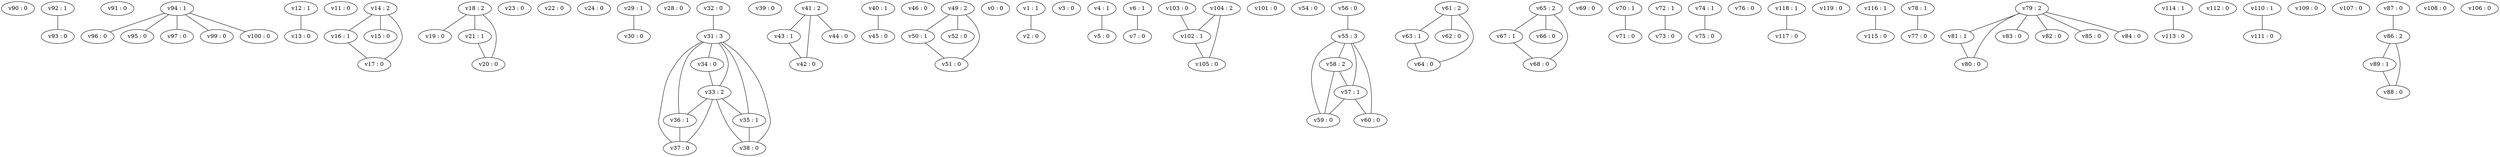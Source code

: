 strict graph G {
Node0[label="v90 : 0"]
Node1[label="v92 : 1"]
Node2[label="v91 : 0"]
Node3[label="v94 : 1"]
Node4[label="v93 : 0"]
Node5[label="v96 : 0"]
Node6[label="v95 : 0"]
Node7[label="v97 : 0"]
Node8[label="v12 : 1"]
Node9[label="v99 : 0"]
Node10[label="v11 : 0"]
Node11[label="v14 : 2"]
Node12[label="v13 : 0"]
Node13[label="v16 : 1"]
Node14[label="v15 : 0"]
Node15[label="v18 : 2"]
Node16[label="v17 : 0"]
Node17[label="v19 : 0"]
Node18[label="v21 : 1"]
Node19[label="v20 : 0"]
Node20[label="v23 : 0"]
Node21[label="v22 : 0"]
Node22[label="v24 : 0"]
Node23[label="v29 : 1"]
Node24[label="v28 : 0"]
Node25[label="v30 : 0"]
Node26[label="v32 : 0"]
Node27[label="v31 : 3"]
Node28[label="v34 : 0"]
Node29[label="v33 : 2"]
Node30[label="v36 : 1"]
Node31[label="v35 : 1"]
Node32[label="v38 : 0"]
Node33[label="v37 : 0"]
Node34[label="v39 : 0"]
Node35[label="v41 : 2"]
Node36[label="v40 : 1"]
Node37[label="v43 : 1"]
Node38[label="v42 : 0"]
Node39[label="v45 : 0"]
Node40[label="v44 : 0"]
Node41[label="v46 : 0"]
Node42[label="v49 : 2"]
Node43[label="v0 : 0"]
Node44[label="v1 : 1"]
Node45[label="v2 : 0"]
Node46[label="v3 : 0"]
Node47[label="v4 : 1"]
Node48[label="v5 : 0"]
Node49[label="v6 : 1"]
Node50[label="v7 : 0"]
Node51[label="v103 : 0"]
Node52[label="v104 : 2"]
Node53[label="v101 : 0"]
Node54[label="v102 : 1"]
Node55[label="v100 : 0"]
Node56[label="v50 : 1"]
Node57[label="v52 : 0"]
Node58[label="v51 : 0"]
Node59[label="v54 : 0"]
Node60[label="v56 : 0"]
Node61[label="v55 : 3"]
Node62[label="v58 : 2"]
Node63[label="v57 : 1"]
Node64[label="v59 : 0"]
Node65[label="v61 : 2"]
Node66[label="v60 : 0"]
Node67[label="v63 : 1"]
Node68[label="v62 : 0"]
Node69[label="v65 : 2"]
Node70[label="v64 : 0"]
Node71[label="v67 : 1"]
Node72[label="v66 : 0"]
Node73[label="v69 : 0"]
Node74[label="v68 : 0"]
Node75[label="v70 : 1"]
Node76[label="v72 : 1"]
Node77[label="v71 : 0"]
Node78[label="v74 : 1"]
Node79[label="v73 : 0"]
Node80[label="v76 : 0"]
Node81[label="v118 : 1"]
Node82[label="v119 : 0"]
Node83[label="v75 : 0"]
Node84[label="v116 : 1"]
Node85[label="v78 : 1"]
Node86[label="v77 : 0"]
Node87[label="v117 : 0"]
Node88[label="v79 : 2"]
Node89[label="v114 : 1"]
Node90[label="v115 : 0"]
Node91[label="v112 : 0"]
Node92[label="v113 : 0"]
Node93[label="v110 : 1"]
Node94[label="v111 : 0"]
Node95[label="v81 : 1"]
Node96[label="v80 : 0"]
Node97[label="v83 : 0"]
Node98[label="v82 : 0"]
Node99[label="v85 : 0"]
Node100[label="v109 : 0"]
Node101[label="v84 : 0"]
Node102[label="v107 : 0"]
Node103[label="v87 : 0"]
Node104[label="v86 : 2"]
Node105[label="v108 : 0"]
Node106[label="v89 : 1"]
Node107[label="v105 : 0"]
Node108[label="v106 : 0"]
Node109[label="v88 : 0"]
Node0-- {};
Node1-- {Node4};
Node2-- {};
Node3-- {Node5, Node6, Node7, Node9, Node55};
Node4-- {Node1};
Node5-- {Node3};
Node6-- {Node3};
Node7-- {Node3};
Node8-- {Node12};
Node9-- {Node3};
Node10-- {};
Node11-- {Node13, Node14, Node16};
Node12-- {Node8};
Node13-- {Node11, Node16};
Node14-- {Node11};
Node15-- {Node18, Node19, Node17};
Node16-- {Node11, Node13};
Node17-- {Node15};
Node18-- {Node19, Node15};
Node19-- {Node18, Node15};
Node20-- {};
Node21-- {};
Node22-- {};
Node23-- {Node25};
Node24-- {};
Node25-- {Node23};
Node26-- {Node27};
Node27-- {Node26, Node28, Node29, Node30, Node31, Node32, Node33};
Node28-- {Node27, Node29};
Node29-- {Node27, Node28, Node30, Node31, Node32, Node33};
Node30-- {Node27, Node29, Node33};
Node31-- {Node27, Node29, Node32};
Node32-- {Node27, Node29, Node31};
Node33-- {Node27, Node29, Node30};
Node34-- {};
Node35-- {Node37, Node38, Node40};
Node36-- {Node39};
Node37-- {Node35, Node38};
Node38-- {Node35, Node37};
Node39-- {Node36};
Node40-- {Node35};
Node41-- {};
Node42-- {Node56, Node57, Node58};
Node43-- {};
Node44-- {Node45};
Node45-- {Node44};
Node46-- {};
Node47-- {Node48};
Node48-- {Node47};
Node49-- {Node50};
Node50-- {Node49};
Node51-- {Node54};
Node52-- {Node107, Node54};
Node53-- {};
Node54-- {Node107, Node51, Node52};
Node55-- {Node3};
Node56-- {Node58, Node42};
Node57-- {Node42};
Node58-- {Node56, Node42};
Node59-- {};
Node60-- {Node61};
Node61-- {Node66, Node60, Node62, Node63, Node64};
Node62-- {Node61, Node63, Node64};
Node63-- {Node66, Node61, Node62, Node64};
Node64-- {Node61, Node62, Node63};
Node65-- {Node67, Node68, Node70};
Node66-- {Node61, Node63};
Node67-- {Node65, Node70};
Node68-- {Node65};
Node69-- {Node71, Node72, Node74};
Node70-- {Node65, Node67};
Node71-- {Node69, Node74};
Node72-- {Node69};
Node73-- {};
Node74-- {Node69, Node71};
Node75-- {Node77};
Node76-- {Node79};
Node77-- {Node75};
Node78-- {Node83};
Node79-- {Node76};
Node80-- {};
Node81-- {Node87};
Node82-- {};
Node83-- {Node78};
Node84-- {Node90};
Node85-- {Node86};
Node86-- {Node85};
Node87-- {Node81};
Node88-- {Node97, Node98, Node99, Node101, Node95, Node96};
Node89-- {Node92};
Node90-- {Node84};
Node91-- {};
Node92-- {Node89};
Node93-- {Node94};
Node94-- {Node93};
Node95-- {Node88, Node96};
Node96-- {Node88, Node95};
Node97-- {Node88};
Node98-- {Node88};
Node99-- {Node88};
Node100-- {};
Node101-- {Node88};
Node102-- {};
Node103-- {Node104};
Node104-- {Node103, Node106, Node109};
Node105-- {};
Node106-- {Node104, Node109};
Node107-- {Node52, Node54};
Node108-- {};
Node109-- {Node104, Node106};
}
